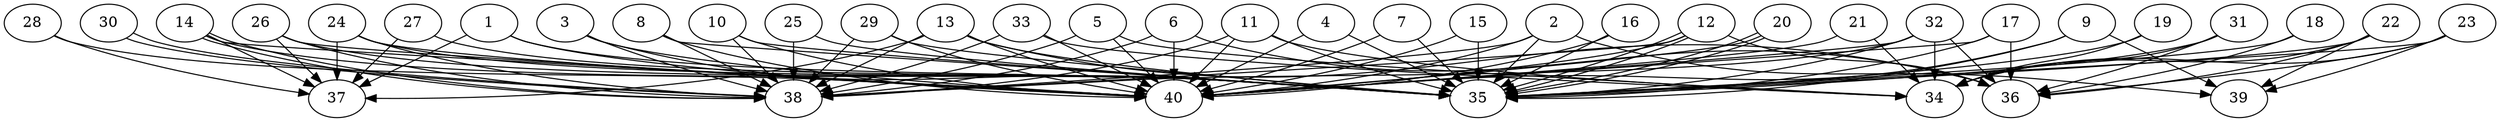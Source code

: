// DAG automatically generated by daggen at Thu Oct  3 14:06:48 2019
// ./daggen --dot -n 40 --ccr 0.4 --fat 0.9 --regular 0.7 --density 0.9 --mindata 5242880 --maxdata 52428800 
digraph G {
  1 [size="17884160", alpha="0.19", expect_size="7153664"] 
  1 -> 35 [size ="7153664"]
  1 -> 37 [size ="7153664"]
  1 -> 40 [size ="7153664"]
  2 [size="59760640", alpha="0.08", expect_size="23904256"] 
  2 -> 35 [size ="23904256"]
  2 -> 38 [size ="23904256"]
  2 -> 39 [size ="23904256"]
  2 -> 40 [size ="23904256"]
  3 [size="51571200", alpha="0.13", expect_size="20628480"] 
  3 -> 35 [size ="20628480"]
  3 -> 38 [size ="20628480"]
  3 -> 40 [size ="20628480"]
  4 [size="111424000", alpha="0.08", expect_size="44569600"] 
  4 -> 35 [size ="44569600"]
  4 -> 40 [size ="44569600"]
  5 [size="25694720", alpha="0.03", expect_size="10277888"] 
  5 -> 34 [size ="10277888"]
  5 -> 38 [size ="10277888"]
  5 -> 40 [size ="10277888"]
  6 [size="18040320", alpha="0.17", expect_size="7216128"] 
  6 -> 36 [size ="7216128"]
  6 -> 38 [size ="7216128"]
  6 -> 40 [size ="7216128"]
  7 [size="102031360", alpha="0.13", expect_size="40812544"] 
  7 -> 35 [size ="40812544"]
  7 -> 40 [size ="40812544"]
  8 [size="22873600", alpha="0.12", expect_size="9149440"] 
  8 -> 35 [size ="9149440"]
  8 -> 38 [size ="9149440"]
  8 -> 40 [size ="9149440"]
  9 [size="57157120", alpha="0.04", expect_size="22862848"] 
  9 -> 35 [size ="22862848"]
  9 -> 39 [size ="22862848"]
  9 -> 40 [size ="22862848"]
  10 [size="101872640", alpha="0.03", expect_size="40749056"] 
  10 -> 35 [size ="40749056"]
  10 -> 38 [size ="40749056"]
  10 -> 40 [size ="40749056"]
  11 [size="23549440", alpha="0.05", expect_size="9419776"] 
  11 -> 34 [size ="9419776"]
  11 -> 35 [size ="9419776"]
  11 -> 38 [size ="9419776"]
  11 -> 40 [size ="9419776"]
  12 [size="16281600", alpha="0.14", expect_size="6512640"] 
  12 -> 35 [size ="6512640"]
  12 -> 35 [size ="6512640"]
  12 -> 36 [size ="6512640"]
  12 -> 38 [size ="6512640"]
  12 -> 40 [size ="6512640"]
  13 [size="61227520", alpha="0.13", expect_size="24491008"] 
  13 -> 35 [size ="24491008"]
  13 -> 36 [size ="24491008"]
  13 -> 37 [size ="24491008"]
  13 -> 38 [size ="24491008"]
  13 -> 40 [size ="24491008"]
  14 [size="21337600", alpha="0.15", expect_size="8535040"] 
  14 -> 35 [size ="8535040"]
  14 -> 37 [size ="8535040"]
  14 -> 38 [size ="8535040"]
  14 -> 38 [size ="8535040"]
  14 -> 40 [size ="8535040"]
  15 [size="69263360", alpha="0.09", expect_size="27705344"] 
  15 -> 35 [size ="27705344"]
  15 -> 40 [size ="27705344"]
  16 [size="87511040", alpha="0.07", expect_size="35004416"] 
  16 -> 35 [size ="35004416"]
  16 -> 40 [size ="35004416"]
  17 [size="70763520", alpha="0.09", expect_size="28305408"] 
  17 -> 35 [size ="28305408"]
  17 -> 36 [size ="28305408"]
  17 -> 40 [size ="28305408"]
  18 [size="29844480", alpha="0.02", expect_size="11937792"] 
  18 -> 35 [size ="11937792"]
  18 -> 36 [size ="11937792"]
  19 [size="102942720", alpha="0.05", expect_size="41177088"] 
  19 -> 34 [size ="41177088"]
  19 -> 35 [size ="41177088"]
  20 [size="127841280", alpha="0.12", expect_size="51136512"] 
  20 -> 35 [size ="51136512"]
  20 -> 35 [size ="51136512"]
  20 -> 40 [size ="51136512"]
  21 [size="26531840", alpha="0.01", expect_size="10612736"] 
  21 -> 34 [size ="10612736"]
  21 -> 40 [size ="10612736"]
  22 [size="55157760", alpha="0.17", expect_size="22063104"] 
  22 -> 34 [size ="22063104"]
  22 -> 35 [size ="22063104"]
  22 -> 36 [size ="22063104"]
  22 -> 39 [size ="22063104"]
  23 [size="18982400", alpha="0.20", expect_size="7592960"] 
  23 -> 34 [size ="7592960"]
  23 -> 35 [size ="7592960"]
  23 -> 36 [size ="7592960"]
  23 -> 39 [size ="7592960"]
  24 [size="98042880", alpha="0.19", expect_size="39217152"] 
  24 -> 35 [size ="39217152"]
  24 -> 37 [size ="39217152"]
  24 -> 38 [size ="39217152"]
  24 -> 40 [size ="39217152"]
  25 [size="68119040", alpha="0.01", expect_size="27247616"] 
  25 -> 35 [size ="27247616"]
  25 -> 38 [size ="27247616"]
  26 [size="121584640", alpha="0.03", expect_size="48633856"] 
  26 -> 35 [size ="48633856"]
  26 -> 37 [size ="48633856"]
  26 -> 38 [size ="48633856"]
  26 -> 40 [size ="48633856"]
  27 [size="42232320", alpha="0.01", expect_size="16892928"] 
  27 -> 35 [size ="16892928"]
  27 -> 37 [size ="16892928"]
  28 [size="95633920", alpha="0.00", expect_size="38253568"] 
  28 -> 37 [size ="38253568"]
  28 -> 40 [size ="38253568"]
  29 [size="109762560", alpha="0.07", expect_size="43905024"] 
  29 -> 35 [size ="43905024"]
  29 -> 38 [size ="43905024"]
  29 -> 40 [size ="43905024"]
  30 [size="20200960", alpha="0.08", expect_size="8080384"] 
  30 -> 38 [size ="8080384"]
  30 -> 38 [size ="8080384"]
  31 [size="93214720", alpha="0.12", expect_size="37285888"] 
  31 -> 34 [size ="37285888"]
  31 -> 35 [size ="37285888"]
  31 -> 36 [size ="37285888"]
  32 [size="97648640", alpha="0.16", expect_size="39059456"] 
  32 -> 34 [size ="39059456"]
  32 -> 35 [size ="39059456"]
  32 -> 36 [size ="39059456"]
  32 -> 38 [size ="39059456"]
  32 -> 40 [size ="39059456"]
  33 [size="80158720", alpha="0.08", expect_size="32063488"] 
  33 -> 34 [size ="32063488"]
  33 -> 38 [size ="32063488"]
  33 -> 40 [size ="32063488"]
  34 [size="79208960", alpha="0.02", expect_size="31683584"] 
  35 [size="75153920", alpha="0.05", expect_size="30061568"] 
  36 [size="80578560", alpha="0.00", expect_size="32231424"] 
  37 [size="100423680", alpha="0.06", expect_size="40169472"] 
  38 [size="105643520", alpha="0.14", expect_size="42257408"] 
  39 [size="106007040", alpha="0.18", expect_size="42402816"] 
  40 [size="27604480", alpha="0.01", expect_size="11041792"] 
}
